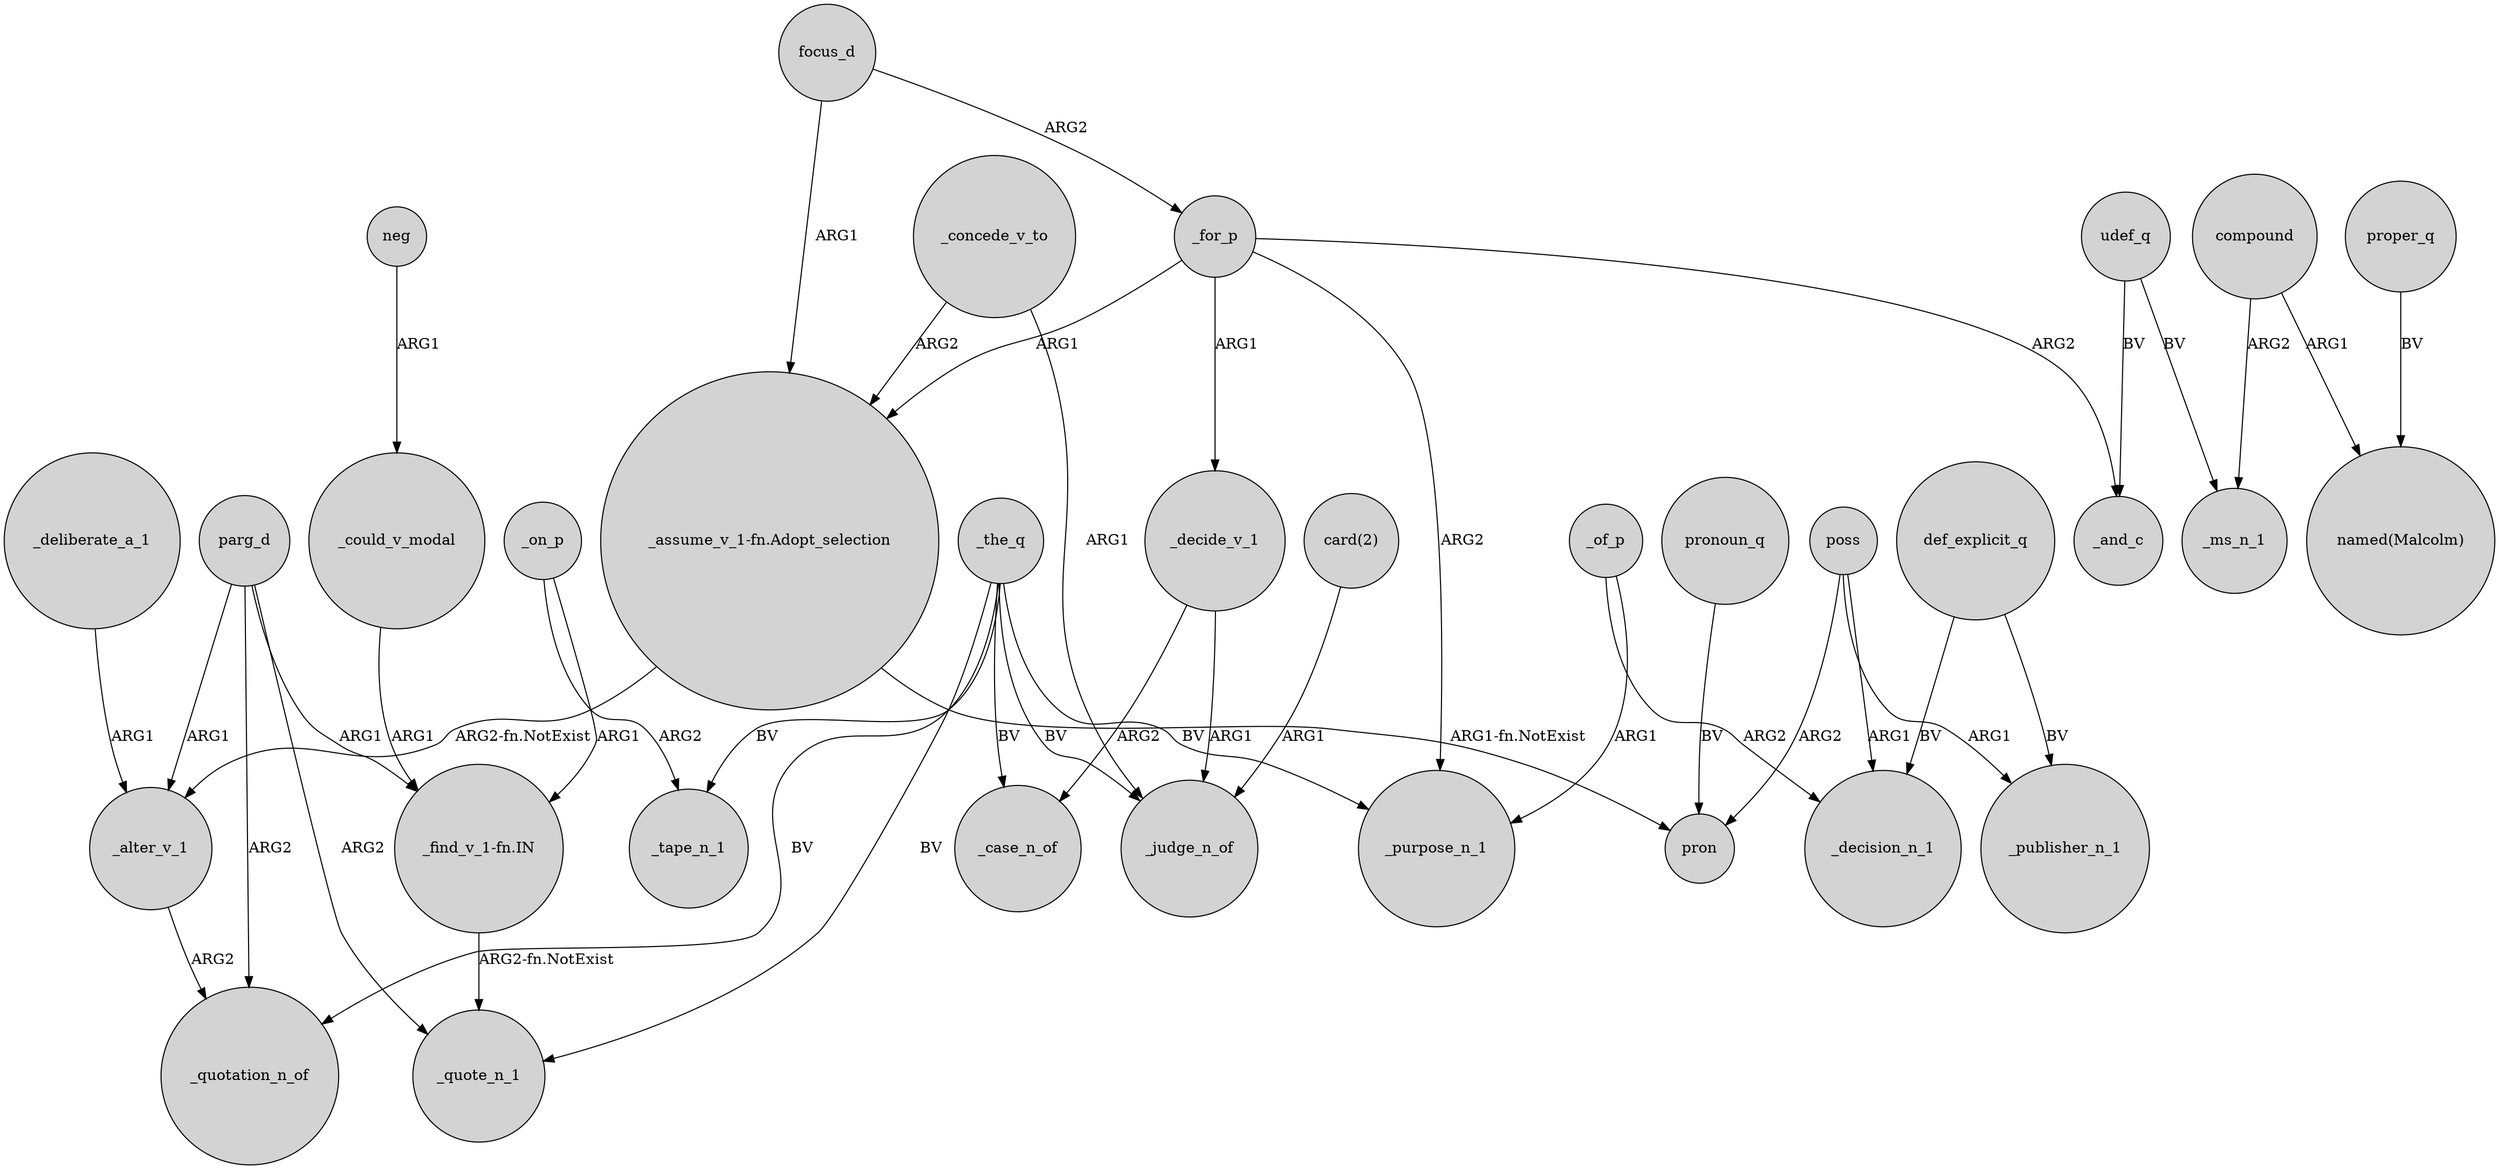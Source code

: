 digraph {
	node [shape=circle style=filled]
	_of_p -> _purpose_n_1 [label=ARG1]
	_the_q -> _quotation_n_of [label=BV]
	_concede_v_to -> _judge_n_of [label=ARG1]
	proper_q -> "named(Malcolm)" [label=BV]
	parg_d -> _quotation_n_of [label=ARG2]
	poss -> _publisher_n_1 [label=ARG1]
	poss -> pron [label=ARG2]
	"_find_v_1-fn.IN" -> _quote_n_1 [label="ARG2-fn.NotExist"]
	_the_q -> _case_n_of [label=BV]
	focus_d -> "_assume_v_1-fn.Adopt_selection" [label=ARG1]
	_deliberate_a_1 -> _alter_v_1 [label=ARG1]
	"_assume_v_1-fn.Adopt_selection" -> pron [label="ARG1-fn.NotExist"]
	_alter_v_1 -> _quotation_n_of [label=ARG2]
	_the_q -> _purpose_n_1 [label=BV]
	_for_p -> _and_c [label=ARG2]
	_for_p -> _decide_v_1 [label=ARG1]
	compound -> _ms_n_1 [label=ARG2]
	focus_d -> _for_p [label=ARG2]
	parg_d -> _quote_n_1 [label=ARG2]
	_could_v_modal -> "_find_v_1-fn.IN" [label=ARG1]
	_for_p -> "_assume_v_1-fn.Adopt_selection" [label=ARG1]
	pronoun_q -> pron [label=BV]
	_for_p -> _purpose_n_1 [label=ARG2]
	_decide_v_1 -> _case_n_of [label=ARG2]
	udef_q -> _ms_n_1 [label=BV]
	_the_q -> _quote_n_1 [label=BV]
	poss -> _decision_n_1 [label=ARG1]
	def_explicit_q -> _decision_n_1 [label=BV]
	"card(2)" -> _judge_n_of [label=ARG1]
	_decide_v_1 -> _judge_n_of [label=ARG1]
	def_explicit_q -> _publisher_n_1 [label=BV]
	_on_p -> "_find_v_1-fn.IN" [label=ARG1]
	parg_d -> "_find_v_1-fn.IN" [label=ARG1]
	_concede_v_to -> "_assume_v_1-fn.Adopt_selection" [label=ARG2]
	compound -> "named(Malcolm)" [label=ARG1]
	parg_d -> _alter_v_1 [label=ARG1]
	neg -> _could_v_modal [label=ARG1]
	_of_p -> _decision_n_1 [label=ARG2]
	_the_q -> _judge_n_of [label=BV]
	udef_q -> _and_c [label=BV]
	_on_p -> _tape_n_1 [label=ARG2]
	"_assume_v_1-fn.Adopt_selection" -> _alter_v_1 [label="ARG2-fn.NotExist"]
	_the_q -> _tape_n_1 [label=BV]
}
